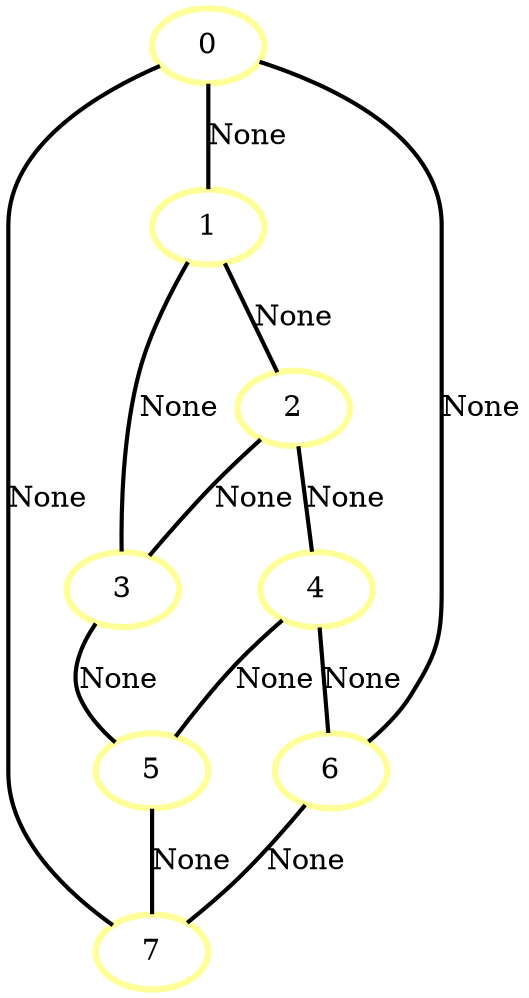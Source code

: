 graph G {
    0 [penwidth=3,label="0",color=11, colorscheme=paired12]
    1 [penwidth=3,label="1",color=11, colorscheme=paired12]
    2 [penwidth=3,label="2",color=11, colorscheme=paired12]
    3 [penwidth=3,label="3",color=11, colorscheme=paired12]
    4 [penwidth=3,label="4",color=11, colorscheme=paired12]
    5 [penwidth=3,label="5",color=11, colorscheme=paired12]
    6 [penwidth=3,label="6",color=11, colorscheme=paired12]
    7 [penwidth=3,label="7",color=11, colorscheme=paired12]

    0--1 [penwidth=2,label="None"]
    0--6 [penwidth=2,label="None"]
    0--7 [penwidth=2,label="None"]
    1--2 [penwidth=2,label="None"]
    1--3 [penwidth=2,label="None"]
    2--3 [penwidth=2,label="None"]
    2--4 [penwidth=2,label="None"]
    3--5 [penwidth=2,label="None"]
    4--5 [penwidth=2,label="None"]
    4--6 [penwidth=2,label="None"]
    5--7 [penwidth=2,label="None"]
    6--7 [penwidth=2,label="None"]
}